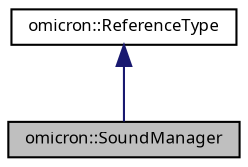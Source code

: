 digraph "omicron::SoundManager"
{
  bgcolor="transparent";
  edge [fontname="FreeSans.ttf",fontsize="8",labelfontname="FreeSans.ttf",labelfontsize="8"];
  node [fontname="FreeSans.ttf",fontsize="8",shape=record];
  Node1 [label="omicron::SoundManager",height=0.2,width=0.4,color="black", fillcolor="grey75", style="filled", fontcolor="black"];
  Node2 -> Node1 [dir="back",color="midnightblue",fontsize="8",style="solid",fontname="FreeSans.ttf"];
  Node2 [label="omicron::ReferenceType",height=0.2,width=0.4,color="black",URL="$classomicron_1_1_reference_type.html",tooltip="Implements a base class for reference-counted types. "];
}
